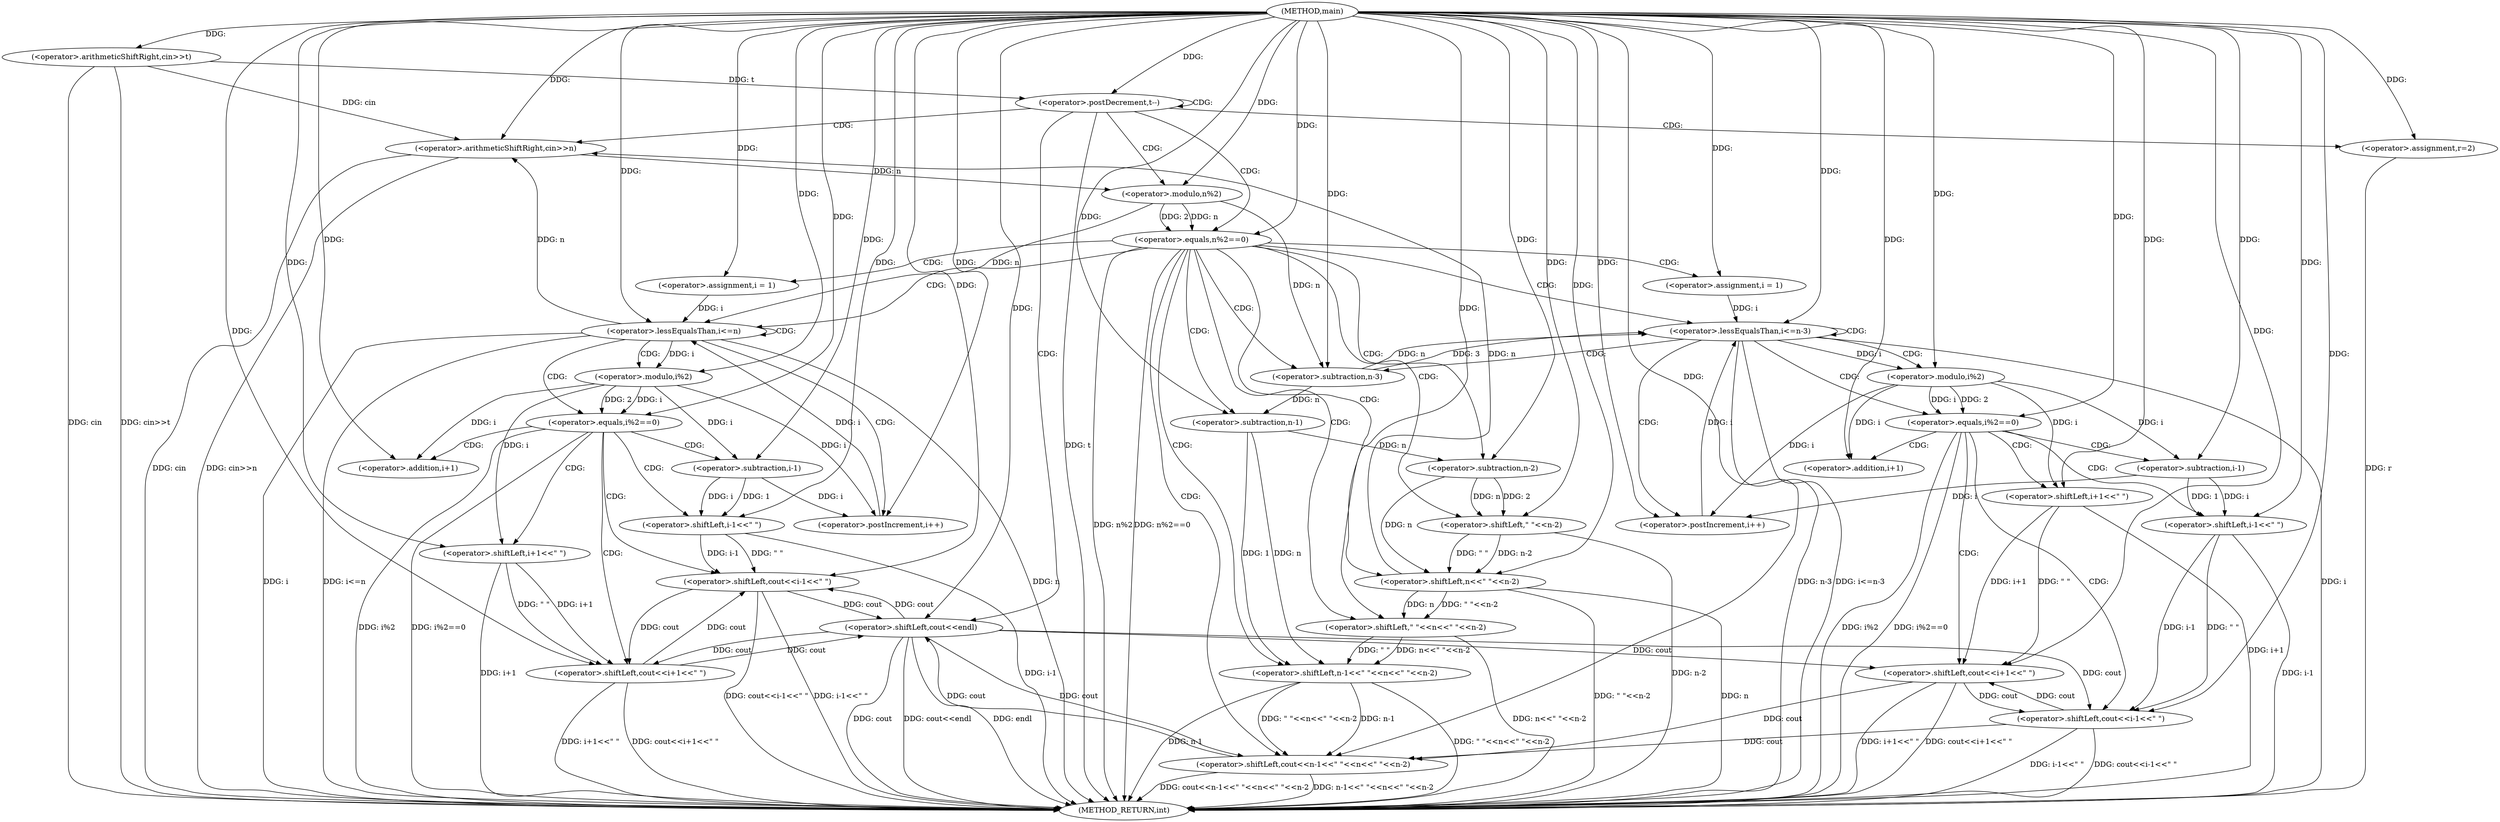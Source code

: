 digraph "main" {  
"1000101" [label = "(METHOD,main)" ]
"1000214" [label = "(METHOD_RETURN,int)" ]
"1000105" [label = "(<operator>.arithmeticShiftRight,cin>>t)" ]
"1000109" [label = "(<operator>.postDecrement,t--)" ]
"1000112" [label = "(<operator>.arithmeticShiftRight,cin>>n)" ]
"1000116" [label = "(<operator>.assignment,r=2)" ]
"1000211" [label = "(<operator>.shiftLeft,cout<<endl)" ]
"1000120" [label = "(<operator>.equals,n%2==0)" ]
"1000121" [label = "(<operator>.modulo,n%2)" ]
"1000128" [label = "(<operator>.assignment,i = 1)" ]
"1000131" [label = "(<operator>.lessEqualsThan,i<=n)" ]
"1000134" [label = "(<operator>.postIncrement,i++)" ]
"1000196" [label = "(<operator>.shiftLeft,cout<<n-1<<\" \"<<n<<\" \"<<n-2)" ]
"1000163" [label = "(<operator>.assignment,i = 1)" ]
"1000166" [label = "(<operator>.lessEqualsThan,i<=n-3)" ]
"1000171" [label = "(<operator>.postIncrement,i++)" ]
"1000138" [label = "(<operator>.equals,i%2==0)" ]
"1000198" [label = "(<operator>.shiftLeft,n-1<<\" \"<<n<<\" \"<<n-2)" ]
"1000144" [label = "(<operator>.shiftLeft,cout<<i-1<<\" \")" ]
"1000152" [label = "(<operator>.shiftLeft,cout<<i+1<<\" \")" ]
"1000168" [label = "(<operator>.subtraction,n-3)" ]
"1000175" [label = "(<operator>.equals,i%2==0)" ]
"1000199" [label = "(<operator>.subtraction,n-1)" ]
"1000202" [label = "(<operator>.shiftLeft,\" \"<<n<<\" \"<<n-2)" ]
"1000139" [label = "(<operator>.modulo,i%2)" ]
"1000181" [label = "(<operator>.shiftLeft,cout<<i-1<<\" \")" ]
"1000189" [label = "(<operator>.shiftLeft,cout<<i+1<<\" \")" ]
"1000204" [label = "(<operator>.shiftLeft,n<<\" \"<<n-2)" ]
"1000146" [label = "(<operator>.shiftLeft,i-1<<\" \")" ]
"1000154" [label = "(<operator>.shiftLeft,i+1<<\" \")" ]
"1000176" [label = "(<operator>.modulo,i%2)" ]
"1000206" [label = "(<operator>.shiftLeft,\" \"<<n-2)" ]
"1000147" [label = "(<operator>.subtraction,i-1)" ]
"1000155" [label = "(<operator>.addition,i+1)" ]
"1000183" [label = "(<operator>.shiftLeft,i-1<<\" \")" ]
"1000191" [label = "(<operator>.shiftLeft,i+1<<\" \")" ]
"1000208" [label = "(<operator>.subtraction,n-2)" ]
"1000184" [label = "(<operator>.subtraction,i-1)" ]
"1000192" [label = "(<operator>.addition,i+1)" ]
  "1000105" -> "1000214"  [ label = "DDG: cin"] 
  "1000105" -> "1000214"  [ label = "DDG: cin>>t"] 
  "1000109" -> "1000214"  [ label = "DDG: t"] 
  "1000112" -> "1000214"  [ label = "DDG: cin"] 
  "1000112" -> "1000214"  [ label = "DDG: cin>>n"] 
  "1000116" -> "1000214"  [ label = "DDG: r"] 
  "1000120" -> "1000214"  [ label = "DDG: n%2"] 
  "1000120" -> "1000214"  [ label = "DDG: n%2==0"] 
  "1000166" -> "1000214"  [ label = "DDG: i"] 
  "1000166" -> "1000214"  [ label = "DDG: n-3"] 
  "1000166" -> "1000214"  [ label = "DDG: i<=n-3"] 
  "1000198" -> "1000214"  [ label = "DDG: n-1"] 
  "1000204" -> "1000214"  [ label = "DDG: n"] 
  "1000206" -> "1000214"  [ label = "DDG: n-2"] 
  "1000204" -> "1000214"  [ label = "DDG: \" \"<<n-2"] 
  "1000202" -> "1000214"  [ label = "DDG: n<<\" \"<<n-2"] 
  "1000198" -> "1000214"  [ label = "DDG: \" \"<<n<<\" \"<<n-2"] 
  "1000196" -> "1000214"  [ label = "DDG: n-1<<\" \"<<n<<\" \"<<n-2"] 
  "1000196" -> "1000214"  [ label = "DDG: cout<<n-1<<\" \"<<n<<\" \"<<n-2"] 
  "1000175" -> "1000214"  [ label = "DDG: i%2"] 
  "1000175" -> "1000214"  [ label = "DDG: i%2==0"] 
  "1000191" -> "1000214"  [ label = "DDG: i+1"] 
  "1000189" -> "1000214"  [ label = "DDG: i+1<<\" \""] 
  "1000189" -> "1000214"  [ label = "DDG: cout<<i+1<<\" \""] 
  "1000183" -> "1000214"  [ label = "DDG: i-1"] 
  "1000181" -> "1000214"  [ label = "DDG: i-1<<\" \""] 
  "1000181" -> "1000214"  [ label = "DDG: cout<<i-1<<\" \""] 
  "1000131" -> "1000214"  [ label = "DDG: i"] 
  "1000131" -> "1000214"  [ label = "DDG: n"] 
  "1000131" -> "1000214"  [ label = "DDG: i<=n"] 
  "1000211" -> "1000214"  [ label = "DDG: cout"] 
  "1000211" -> "1000214"  [ label = "DDG: cout<<endl"] 
  "1000138" -> "1000214"  [ label = "DDG: i%2"] 
  "1000138" -> "1000214"  [ label = "DDG: i%2==0"] 
  "1000154" -> "1000214"  [ label = "DDG: i+1"] 
  "1000152" -> "1000214"  [ label = "DDG: i+1<<\" \""] 
  "1000152" -> "1000214"  [ label = "DDG: cout<<i+1<<\" \""] 
  "1000146" -> "1000214"  [ label = "DDG: i-1"] 
  "1000144" -> "1000214"  [ label = "DDG: i-1<<\" \""] 
  "1000144" -> "1000214"  [ label = "DDG: cout<<i-1<<\" \""] 
  "1000211" -> "1000214"  [ label = "DDG: endl"] 
  "1000101" -> "1000105"  [ label = "DDG: "] 
  "1000105" -> "1000109"  [ label = "DDG: t"] 
  "1000101" -> "1000109"  [ label = "DDG: "] 
  "1000101" -> "1000116"  [ label = "DDG: "] 
  "1000105" -> "1000112"  [ label = "DDG: cin"] 
  "1000101" -> "1000112"  [ label = "DDG: "] 
  "1000204" -> "1000112"  [ label = "DDG: n"] 
  "1000131" -> "1000112"  [ label = "DDG: n"] 
  "1000196" -> "1000211"  [ label = "DDG: cout"] 
  "1000152" -> "1000211"  [ label = "DDG: cout"] 
  "1000144" -> "1000211"  [ label = "DDG: cout"] 
  "1000101" -> "1000211"  [ label = "DDG: "] 
  "1000121" -> "1000120"  [ label = "DDG: 2"] 
  "1000121" -> "1000120"  [ label = "DDG: n"] 
  "1000101" -> "1000120"  [ label = "DDG: "] 
  "1000112" -> "1000121"  [ label = "DDG: n"] 
  "1000101" -> "1000121"  [ label = "DDG: "] 
  "1000101" -> "1000128"  [ label = "DDG: "] 
  "1000128" -> "1000131"  [ label = "DDG: i"] 
  "1000134" -> "1000131"  [ label = "DDG: i"] 
  "1000101" -> "1000131"  [ label = "DDG: "] 
  "1000121" -> "1000131"  [ label = "DDG: n"] 
  "1000147" -> "1000134"  [ label = "DDG: i"] 
  "1000101" -> "1000134"  [ label = "DDG: "] 
  "1000139" -> "1000134"  [ label = "DDG: i"] 
  "1000101" -> "1000163"  [ label = "DDG: "] 
  "1000189" -> "1000196"  [ label = "DDG: cout"] 
  "1000181" -> "1000196"  [ label = "DDG: cout"] 
  "1000211" -> "1000196"  [ label = "DDG: cout"] 
  "1000101" -> "1000196"  [ label = "DDG: "] 
  "1000198" -> "1000196"  [ label = "DDG: \" \"<<n<<\" \"<<n-2"] 
  "1000198" -> "1000196"  [ label = "DDG: n-1"] 
  "1000163" -> "1000166"  [ label = "DDG: i"] 
  "1000171" -> "1000166"  [ label = "DDG: i"] 
  "1000101" -> "1000166"  [ label = "DDG: "] 
  "1000168" -> "1000166"  [ label = "DDG: 3"] 
  "1000168" -> "1000166"  [ label = "DDG: n"] 
  "1000184" -> "1000171"  [ label = "DDG: i"] 
  "1000101" -> "1000171"  [ label = "DDG: "] 
  "1000176" -> "1000171"  [ label = "DDG: i"] 
  "1000199" -> "1000198"  [ label = "DDG: 1"] 
  "1000199" -> "1000198"  [ label = "DDG: n"] 
  "1000202" -> "1000198"  [ label = "DDG: \" \""] 
  "1000202" -> "1000198"  [ label = "DDG: n<<\" \"<<n-2"] 
  "1000139" -> "1000138"  [ label = "DDG: 2"] 
  "1000139" -> "1000138"  [ label = "DDG: i"] 
  "1000101" -> "1000138"  [ label = "DDG: "] 
  "1000121" -> "1000168"  [ label = "DDG: n"] 
  "1000101" -> "1000168"  [ label = "DDG: "] 
  "1000168" -> "1000199"  [ label = "DDG: n"] 
  "1000101" -> "1000199"  [ label = "DDG: "] 
  "1000101" -> "1000202"  [ label = "DDG: "] 
  "1000204" -> "1000202"  [ label = "DDG: \" \"<<n-2"] 
  "1000204" -> "1000202"  [ label = "DDG: n"] 
  "1000131" -> "1000139"  [ label = "DDG: i"] 
  "1000101" -> "1000139"  [ label = "DDG: "] 
  "1000211" -> "1000144"  [ label = "DDG: cout"] 
  "1000152" -> "1000144"  [ label = "DDG: cout"] 
  "1000101" -> "1000144"  [ label = "DDG: "] 
  "1000146" -> "1000144"  [ label = "DDG: i-1"] 
  "1000146" -> "1000144"  [ label = "DDG: \" \""] 
  "1000211" -> "1000152"  [ label = "DDG: cout"] 
  "1000144" -> "1000152"  [ label = "DDG: cout"] 
  "1000101" -> "1000152"  [ label = "DDG: "] 
  "1000154" -> "1000152"  [ label = "DDG: i+1"] 
  "1000154" -> "1000152"  [ label = "DDG: \" \""] 
  "1000176" -> "1000175"  [ label = "DDG: 2"] 
  "1000176" -> "1000175"  [ label = "DDG: i"] 
  "1000101" -> "1000175"  [ label = "DDG: "] 
  "1000208" -> "1000204"  [ label = "DDG: n"] 
  "1000101" -> "1000204"  [ label = "DDG: "] 
  "1000206" -> "1000204"  [ label = "DDG: \" \""] 
  "1000206" -> "1000204"  [ label = "DDG: n-2"] 
  "1000147" -> "1000146"  [ label = "DDG: i"] 
  "1000147" -> "1000146"  [ label = "DDG: 1"] 
  "1000101" -> "1000146"  [ label = "DDG: "] 
  "1000139" -> "1000154"  [ label = "DDG: i"] 
  "1000101" -> "1000154"  [ label = "DDG: "] 
  "1000166" -> "1000176"  [ label = "DDG: i"] 
  "1000101" -> "1000176"  [ label = "DDG: "] 
  "1000189" -> "1000181"  [ label = "DDG: cout"] 
  "1000211" -> "1000181"  [ label = "DDG: cout"] 
  "1000101" -> "1000181"  [ label = "DDG: "] 
  "1000183" -> "1000181"  [ label = "DDG: \" \""] 
  "1000183" -> "1000181"  [ label = "DDG: i-1"] 
  "1000181" -> "1000189"  [ label = "DDG: cout"] 
  "1000211" -> "1000189"  [ label = "DDG: cout"] 
  "1000101" -> "1000189"  [ label = "DDG: "] 
  "1000191" -> "1000189"  [ label = "DDG: \" \""] 
  "1000191" -> "1000189"  [ label = "DDG: i+1"] 
  "1000101" -> "1000206"  [ label = "DDG: "] 
  "1000208" -> "1000206"  [ label = "DDG: n"] 
  "1000208" -> "1000206"  [ label = "DDG: 2"] 
  "1000139" -> "1000147"  [ label = "DDG: i"] 
  "1000101" -> "1000147"  [ label = "DDG: "] 
  "1000139" -> "1000155"  [ label = "DDG: i"] 
  "1000101" -> "1000155"  [ label = "DDG: "] 
  "1000184" -> "1000183"  [ label = "DDG: 1"] 
  "1000184" -> "1000183"  [ label = "DDG: i"] 
  "1000101" -> "1000183"  [ label = "DDG: "] 
  "1000176" -> "1000191"  [ label = "DDG: i"] 
  "1000101" -> "1000191"  [ label = "DDG: "] 
  "1000199" -> "1000208"  [ label = "DDG: n"] 
  "1000101" -> "1000208"  [ label = "DDG: "] 
  "1000176" -> "1000184"  [ label = "DDG: i"] 
  "1000101" -> "1000184"  [ label = "DDG: "] 
  "1000176" -> "1000192"  [ label = "DDG: i"] 
  "1000101" -> "1000192"  [ label = "DDG: "] 
  "1000109" -> "1000211"  [ label = "CDG: "] 
  "1000109" -> "1000109"  [ label = "CDG: "] 
  "1000109" -> "1000112"  [ label = "CDG: "] 
  "1000109" -> "1000121"  [ label = "CDG: "] 
  "1000109" -> "1000116"  [ label = "CDG: "] 
  "1000109" -> "1000120"  [ label = "CDG: "] 
  "1000120" -> "1000128"  [ label = "CDG: "] 
  "1000120" -> "1000208"  [ label = "CDG: "] 
  "1000120" -> "1000199"  [ label = "CDG: "] 
  "1000120" -> "1000166"  [ label = "CDG: "] 
  "1000120" -> "1000204"  [ label = "CDG: "] 
  "1000120" -> "1000196"  [ label = "CDG: "] 
  "1000120" -> "1000163"  [ label = "CDG: "] 
  "1000120" -> "1000168"  [ label = "CDG: "] 
  "1000120" -> "1000131"  [ label = "CDG: "] 
  "1000120" -> "1000206"  [ label = "CDG: "] 
  "1000120" -> "1000202"  [ label = "CDG: "] 
  "1000120" -> "1000198"  [ label = "CDG: "] 
  "1000131" -> "1000139"  [ label = "CDG: "] 
  "1000131" -> "1000131"  [ label = "CDG: "] 
  "1000131" -> "1000138"  [ label = "CDG: "] 
  "1000131" -> "1000134"  [ label = "CDG: "] 
  "1000166" -> "1000166"  [ label = "CDG: "] 
  "1000166" -> "1000168"  [ label = "CDG: "] 
  "1000166" -> "1000175"  [ label = "CDG: "] 
  "1000166" -> "1000171"  [ label = "CDG: "] 
  "1000166" -> "1000176"  [ label = "CDG: "] 
  "1000138" -> "1000152"  [ label = "CDG: "] 
  "1000138" -> "1000144"  [ label = "CDG: "] 
  "1000138" -> "1000155"  [ label = "CDG: "] 
  "1000138" -> "1000154"  [ label = "CDG: "] 
  "1000138" -> "1000147"  [ label = "CDG: "] 
  "1000138" -> "1000146"  [ label = "CDG: "] 
  "1000175" -> "1000191"  [ label = "CDG: "] 
  "1000175" -> "1000183"  [ label = "CDG: "] 
  "1000175" -> "1000189"  [ label = "CDG: "] 
  "1000175" -> "1000192"  [ label = "CDG: "] 
  "1000175" -> "1000184"  [ label = "CDG: "] 
  "1000175" -> "1000181"  [ label = "CDG: "] 
}
